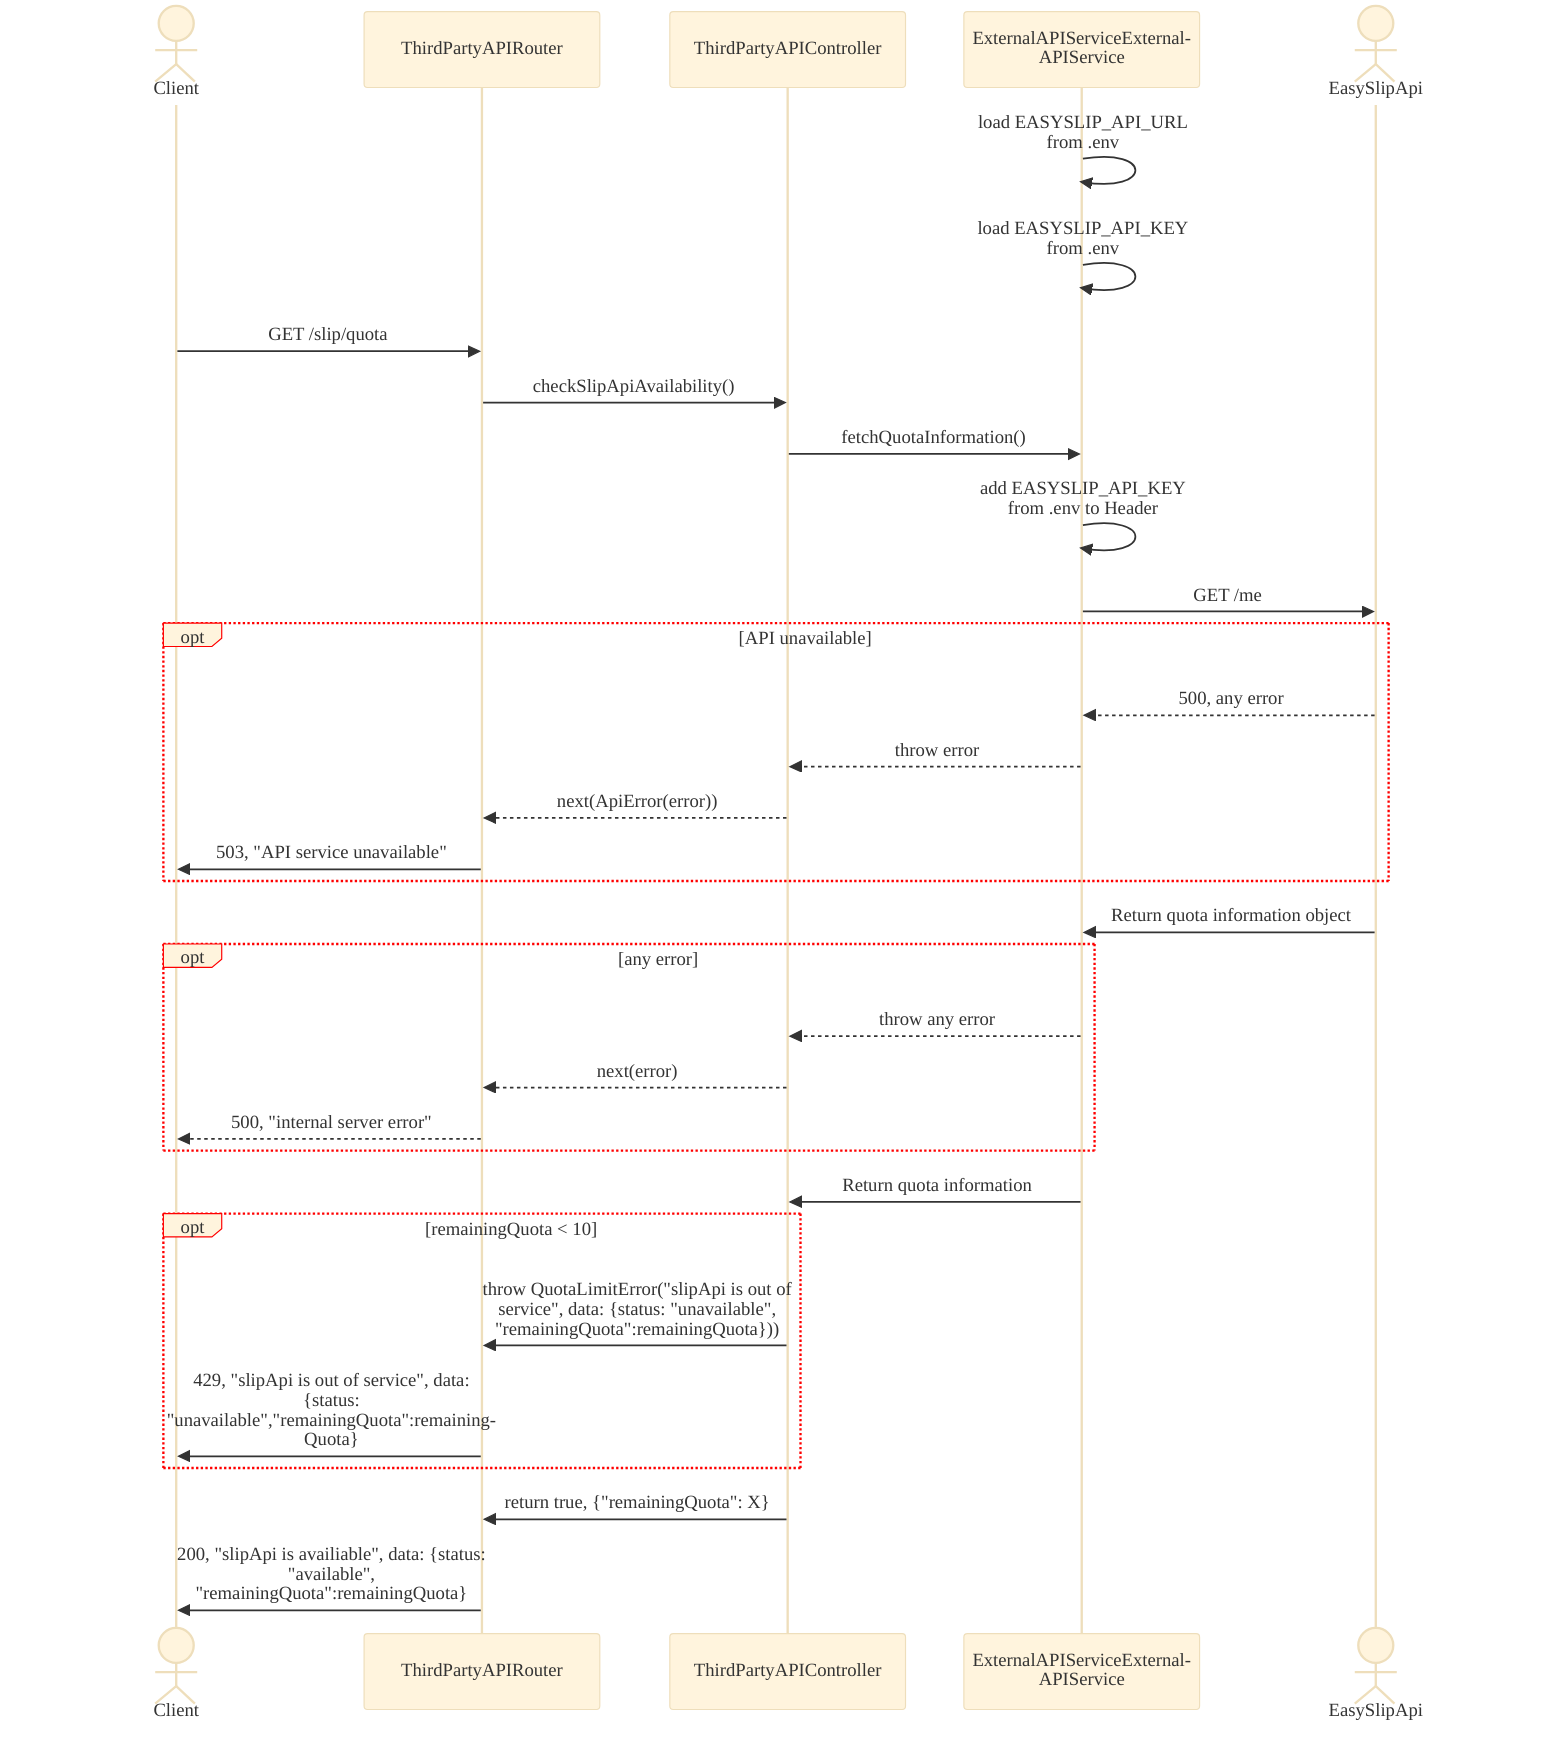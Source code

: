 %%{
    init: {
        "theme":"base",
        "themeVariables": {
            "fontFamily": "system-ui",
            'labelBoxBorderColor': '#ff0000'
        },
        "sequence": { 
            "wrap": true, 
            "width": 202 
        } 
    }
}%%
sequenceDiagram
    Actor Client
    participant Router as ThirdPartyAPIRouter
    participant Cont as ThirdPartyAPIController
    participant ApiClient as ExternalAPIServiceExternalAPIService
    Actor Api as EasySlipApi
    %% EASYSLIP_API document = "https://developer.easyslip.com/document"

    %% add EASYSLIP_API_URL = "https://developer.easyslip.com/api/v1"<br>to .env
    %% add EASYSLIP_API_KEY from Easy api to .env
    
    ApiClient->>ApiClient: load EASYSLIP_API_URL from .env
    ApiClient->>ApiClient: load EASYSLIP_API_KEY from .env

    Client->>Router: GET /slip/quota
    Router->>Cont: checkSlipApiAvailability()
    Cont->>ApiClient: fetchQuotaInformation()
    ApiClient->>ApiClient: add EASYSLIP_API_KEY from .env to Header
    ApiClient->>Api: GET /me
    opt API unavailable
            Api-->>ApiClient: 500, any error
            ApiClient-->>Cont: throw error 
            Cont-->>Router: next(ApiError(error)) 
            Router->>Client: 503, "API service unavailable"
        end
    Api->>ApiClient: Return quota information object
    opt any error
        ApiClient-->>Cont: throw any error
        Cont-->>Router: next(error)
        Router-->>Client: 500, "internal server error"
    end
    ApiClient->>Cont: Return quota information
    opt remainingQuota < 10
        Cont->>Router: throw QuotaLimitError("slipApi is out of service", data: {status: "unavailable", "remainingQuota":remainingQuota}))
        Router->>Client: 429, "slipApi is out of service", data: {status: "unavailable","remainingQuota":remainingQuota}
    end
    Cont->>Router: return true, {"remainingQuota": X}
    Router->>Client: 200, "slipApi is availiable", data: {status: "available", "remainingQuota":remainingQuota}